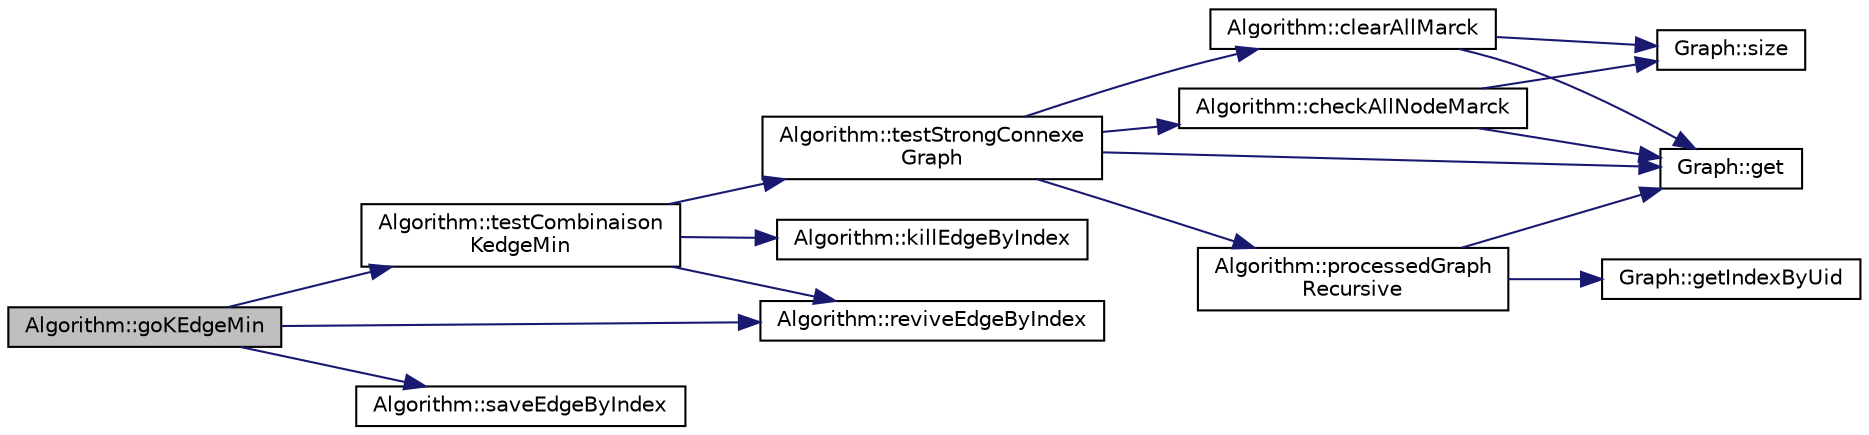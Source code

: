 digraph "Algorithm::goKEdgeMin"
{
  edge [fontname="Helvetica",fontsize="10",labelfontname="Helvetica",labelfontsize="10"];
  node [fontname="Helvetica",fontsize="10",shape=record];
  rankdir="LR";
  Node128 [label="Algorithm::goKEdgeMin",height=0.2,width=0.4,color="black", fillcolor="grey75", style="filled", fontcolor="black"];
  Node128 -> Node129 [color="midnightblue",fontsize="10",style="solid",fontname="Helvetica"];
  Node129 [label="Algorithm::testCombinaison\lKedgeMin",height=0.2,width=0.4,color="black", fillcolor="white", style="filled",URL="$struct_algorithm.html#a7ada217d91dc5b83c84c851ec4441433",tooltip="Algo/code retake from : https://stackoverflow.com/questions/12991758/creating-all-possible-k-combinat..."];
  Node129 -> Node130 [color="midnightblue",fontsize="10",style="solid",fontname="Helvetica"];
  Node130 [label="Algorithm::killEdgeByIndex",height=0.2,width=0.4,color="black", fillcolor="white", style="filled",URL="$struct_algorithm.html#a4527b9ab55d27dcaf015181bb3e1b99a"];
  Node129 -> Node131 [color="midnightblue",fontsize="10",style="solid",fontname="Helvetica"];
  Node131 [label="Algorithm::testStrongConnexe\lGraph",height=0.2,width=0.4,color="black", fillcolor="white", style="filled",URL="$struct_algorithm.html#a9a76807cae303dac7bcac84e18b00c86"];
  Node131 -> Node132 [color="midnightblue",fontsize="10",style="solid",fontname="Helvetica"];
  Node132 [label="Algorithm::clearAllMarck",height=0.2,width=0.4,color="black", fillcolor="white", style="filled",URL="$struct_algorithm.html#a86fac96d365d99c0a210f060a1daa67c"];
  Node132 -> Node133 [color="midnightblue",fontsize="10",style="solid",fontname="Helvetica"];
  Node133 [label="Graph::size",height=0.2,width=0.4,color="black", fillcolor="white", style="filled",URL="$class_graph.html#a6539d03f6d3f42042196f0f79455bdd8",tooltip="Size() "];
  Node132 -> Node134 [color="midnightblue",fontsize="10",style="solid",fontname="Helvetica"];
  Node134 [label="Graph::get",height=0.2,width=0.4,color="black", fillcolor="white", style="filled",URL="$class_graph.html#a78762961b8cf256a828c80cb7ec26021",tooltip="get "];
  Node131 -> Node135 [color="midnightblue",fontsize="10",style="solid",fontname="Helvetica"];
  Node135 [label="Algorithm::processedGraph\lRecursive",height=0.2,width=0.4,color="black", fillcolor="white", style="filled",URL="$struct_algorithm.html#aa3909b7cd8efd5c0d2351bcb7923e888"];
  Node135 -> Node134 [color="midnightblue",fontsize="10",style="solid",fontname="Helvetica"];
  Node135 -> Node136 [color="midnightblue",fontsize="10",style="solid",fontname="Helvetica"];
  Node136 [label="Graph::getIndexByUid",height=0.2,width=0.4,color="black", fillcolor="white", style="filled",URL="$class_graph.html#a2d8d8d9edb8a496d5c252132cdbbbc08",tooltip="getIndexByUid "];
  Node131 -> Node134 [color="midnightblue",fontsize="10",style="solid",fontname="Helvetica"];
  Node131 -> Node137 [color="midnightblue",fontsize="10",style="solid",fontname="Helvetica"];
  Node137 [label="Algorithm::checkAllNodeMarck",height=0.2,width=0.4,color="black", fillcolor="white", style="filled",URL="$struct_algorithm.html#aee02f753076dd71f76d029249c2e1e22"];
  Node137 -> Node133 [color="midnightblue",fontsize="10",style="solid",fontname="Helvetica"];
  Node137 -> Node134 [color="midnightblue",fontsize="10",style="solid",fontname="Helvetica"];
  Node129 -> Node138 [color="midnightblue",fontsize="10",style="solid",fontname="Helvetica"];
  Node138 [label="Algorithm::reviveEdgeByIndex",height=0.2,width=0.4,color="black", fillcolor="white", style="filled",URL="$struct_algorithm.html#a698172d74eea712bc92a75375a1de946"];
  Node128 -> Node139 [color="midnightblue",fontsize="10",style="solid",fontname="Helvetica"];
  Node139 [label="Algorithm::saveEdgeByIndex",height=0.2,width=0.4,color="black", fillcolor="white", style="filled",URL="$struct_algorithm.html#a946680d5d61db2c1f71ee80f95e6436e",tooltip="Fin inspiration. "];
  Node128 -> Node138 [color="midnightblue",fontsize="10",style="solid",fontname="Helvetica"];
}
